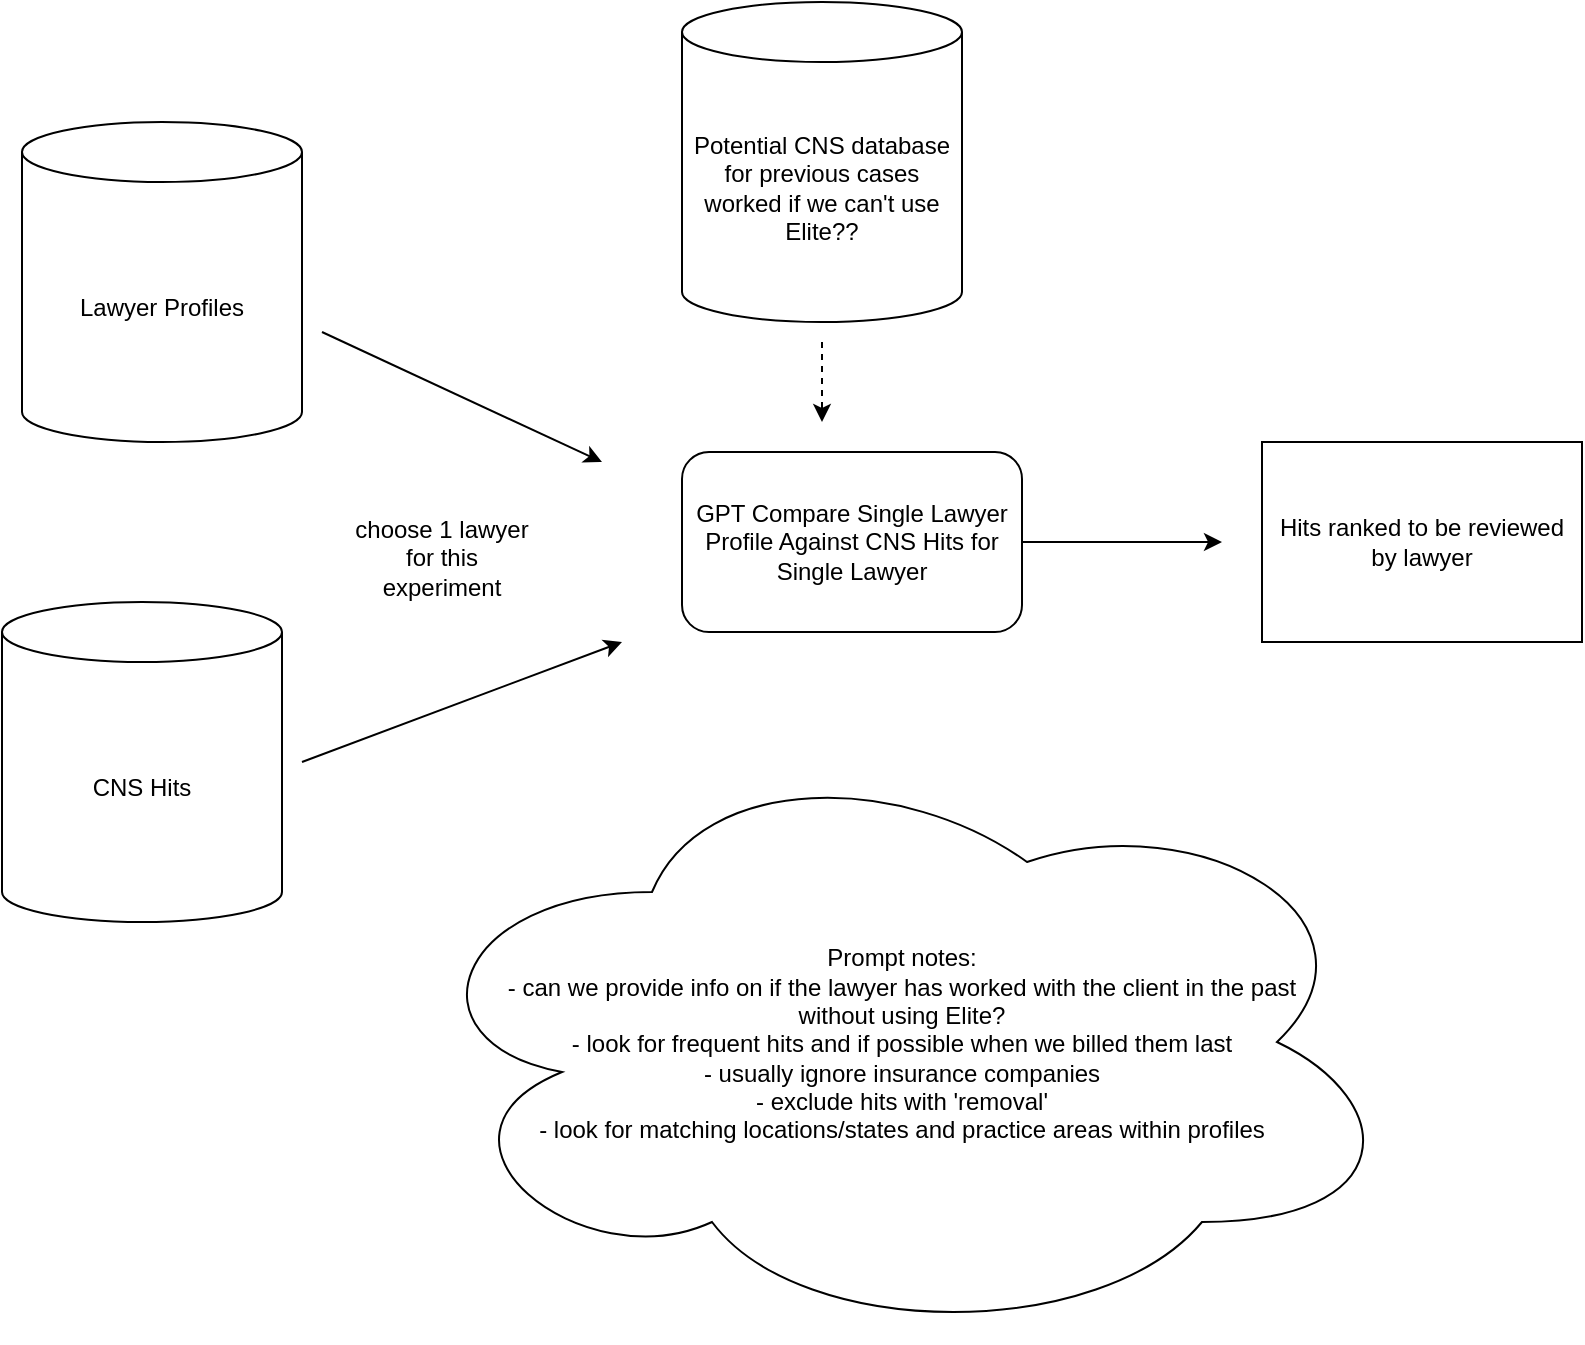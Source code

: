 <mxfile version="25.0.1">
  <diagram name="Page-1" id="eAX5Wr9f9w65LLw0vjtU">
    <mxGraphModel dx="1434" dy="780" grid="1" gridSize="10" guides="1" tooltips="1" connect="1" arrows="1" fold="1" page="1" pageScale="1" pageWidth="1100" pageHeight="850" math="0" shadow="0">
      <root>
        <mxCell id="0" />
        <mxCell id="1" parent="0" />
        <mxCell id="rYC8dQQM3VgM-CVt3eXh-1" value="Lawyer Profiles" style="shape=cylinder3;whiteSpace=wrap;html=1;boundedLbl=1;backgroundOutline=1;size=15;" vertex="1" parent="1">
          <mxGeometry x="80" y="60" width="140" height="160" as="geometry" />
        </mxCell>
        <mxCell id="rYC8dQQM3VgM-CVt3eXh-2" value="CNS Hits" style="shape=cylinder3;whiteSpace=wrap;html=1;boundedLbl=1;backgroundOutline=1;size=15;" vertex="1" parent="1">
          <mxGeometry x="70" y="300" width="140" height="160" as="geometry" />
        </mxCell>
        <mxCell id="rYC8dQQM3VgM-CVt3eXh-3" value="GPT Compare Single Lawyer Profile Against CNS Hits for Single Lawyer" style="rounded=1;whiteSpace=wrap;html=1;" vertex="1" parent="1">
          <mxGeometry x="410" y="225" width="170" height="90" as="geometry" />
        </mxCell>
        <mxCell id="rYC8dQQM3VgM-CVt3eXh-4" value="Hits ranked to be reviewed by lawyer" style="rounded=0;whiteSpace=wrap;html=1;" vertex="1" parent="1">
          <mxGeometry x="700" y="220" width="160" height="100" as="geometry" />
        </mxCell>
        <mxCell id="rYC8dQQM3VgM-CVt3eXh-5" value="" style="endArrow=classic;html=1;rounded=0;" edge="1" parent="1">
          <mxGeometry width="50" height="50" relative="1" as="geometry">
            <mxPoint x="230" y="165" as="sourcePoint" />
            <mxPoint x="370" y="230" as="targetPoint" />
          </mxGeometry>
        </mxCell>
        <mxCell id="rYC8dQQM3VgM-CVt3eXh-6" value="" style="endArrow=classic;html=1;rounded=0;" edge="1" parent="1">
          <mxGeometry width="50" height="50" relative="1" as="geometry">
            <mxPoint x="220" y="380" as="sourcePoint" />
            <mxPoint x="380" y="320" as="targetPoint" />
          </mxGeometry>
        </mxCell>
        <mxCell id="rYC8dQQM3VgM-CVt3eXh-7" value="Prompt notes:&lt;div&gt;- can we provide info on if the lawyer has worked with the client in the past without using Elite?&lt;/div&gt;&lt;div&gt;- look for frequent hits and if possible when we billed them last&lt;/div&gt;&lt;div&gt;- usually ignore insurance companies&lt;/div&gt;&lt;div&gt;- exclude hits with &#39;removal&#39;&lt;/div&gt;&lt;div&gt;- look for matching locations/states and practice areas within profiles&lt;/div&gt;" style="ellipse;shape=cloud;whiteSpace=wrap;html=1;spacing=2;spacingTop=2;spacingLeft=43;spacingRight=43;" vertex="1" parent="1">
          <mxGeometry x="270" y="370" width="500" height="300" as="geometry" />
        </mxCell>
        <mxCell id="rYC8dQQM3VgM-CVt3eXh-9" value="" style="endArrow=classic;html=1;rounded=0;" edge="1" parent="1">
          <mxGeometry width="50" height="50" relative="1" as="geometry">
            <mxPoint x="580" y="270" as="sourcePoint" />
            <mxPoint x="680" y="270" as="targetPoint" />
          </mxGeometry>
        </mxCell>
        <mxCell id="rYC8dQQM3VgM-CVt3eXh-10" value="Potential CNS database for previous cases worked if we can&#39;t use Elite??" style="shape=cylinder3;whiteSpace=wrap;html=1;boundedLbl=1;backgroundOutline=1;size=15;" vertex="1" parent="1">
          <mxGeometry x="410" width="140" height="160" as="geometry" />
        </mxCell>
        <mxCell id="rYC8dQQM3VgM-CVt3eXh-11" value="" style="endArrow=classic;html=1;rounded=0;dashed=1;" edge="1" parent="1">
          <mxGeometry width="50" height="50" relative="1" as="geometry">
            <mxPoint x="480" y="170" as="sourcePoint" />
            <mxPoint x="480" y="210" as="targetPoint" />
          </mxGeometry>
        </mxCell>
        <mxCell id="rYC8dQQM3VgM-CVt3eXh-12" value="choose 1 lawyer for this experiment" style="text;html=1;align=center;verticalAlign=middle;whiteSpace=wrap;rounded=0;" vertex="1" parent="1">
          <mxGeometry x="240" y="255" width="100" height="45" as="geometry" />
        </mxCell>
      </root>
    </mxGraphModel>
  </diagram>
</mxfile>
